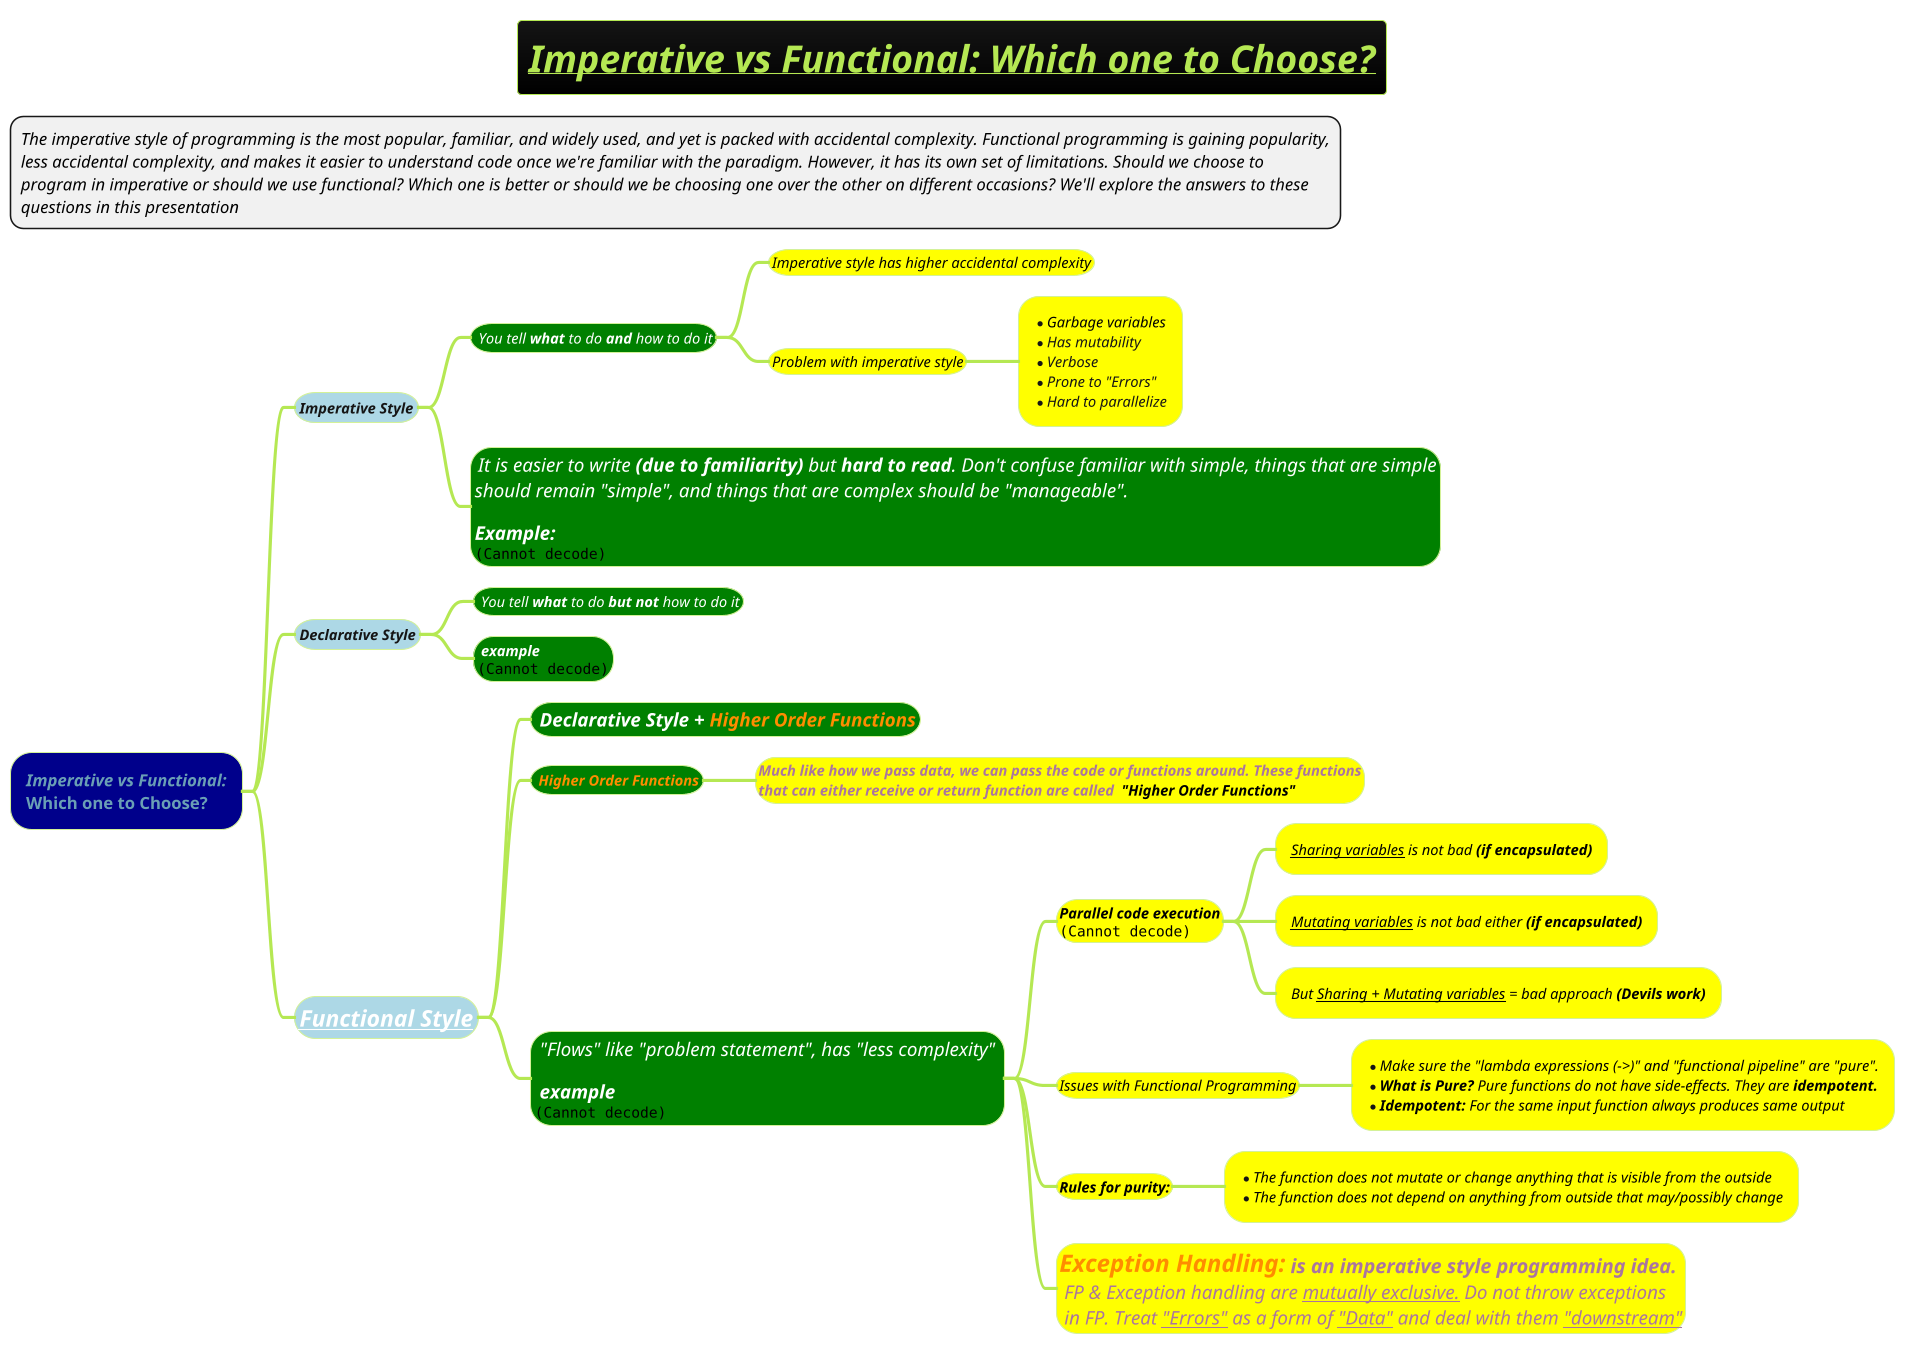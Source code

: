 @startmindmap

title = <b><i><u>Imperative vs Functional: Which one to Choose?

*:<i><size:16>The imperative style of programming is the most popular, familiar, and widely used, and yet is packed with accidental complexity. Functional programming is gaining popularity,
<i><size:16>less accidental complexity, and makes it easier to understand code once we're familiar with the paradigm. However, it has its own set of limitations. Should we choose to
<i><size:16>program in imperative or should we use functional? Which one is better or should we be choosing one over the other on different occasions? We'll explore the answers to these
<i><size:16>questions in this presentation;

!theme hacker
*[#darkblue] <i>Imperative vs Functional:\nWhich one to Choose?
**[#lightblue] <i>Imperative Style
***[#green] <size:14><color #white><i> You tell **what** to do **and** how to do it
****[#yellow] <size:14><color #black><i>Imperative style has higher accidental complexity
****[#yellow] <size:14><color #black><i>Problem with imperative style
*****[#yellow]:*<size:14><color #black><i>Garbage variables
* <size:14><i>Has mutability
* <size:14><i>Verbose
* <size:14><i>Prone to "Errors"
* <size:14><i>Hard to parallelize;
***[#green]: <size:18><color #white><i>It is easier to write **(due to familiarity)** but **hard to read**. Don't confuse familiar with simple, things that are simple
<size:18><color #white><i>should remain "simple", and things that are complex should be "manageable".

<b><size:18><color #white><i>Example:
<img:images/img_3.png>;

**[#lightblue] <i>Declarative Style
***[#green] <size:14><color #white><i> You tell **what** to do **but not** how to do it
***[#green] <b><size:14><color #white><i> example \n<img:images/img_2.png>

**[#lightblue] <size:22><i>[[docs/3-programming-languages/Venkat-Subramaniam/Streams.puml Functional Style]]
***[#green] <b><size:18><color #white><i> Declarative Style + <color :darkorange>Higher Order Functions


***[#green] <b><size:14><color #white><i> <i><color :darkorange>Higher Order Functions

****[#yellow]:<b><i><size:14>Much like how we pass data, we can pass the code or functions around. These functions
<b><i><size:14>that can either receive or return function are called <color :black> "Higher Order Functions";
***[#green] <size:18><color #white><i> <color :white>"Flows" like "problem statement", has "less complexity" \n\n<b><size:18><color #white><i> example\n<img:images/img.png>
****[#yellow] <size:14><color #black><i><b>Parallel code execution\n<img:images/img_1.png>
*****[#yellow] <size:14><color #black><i>__Sharing variables__ is not bad <b>(if encapsulated)
*****[#yellow] <size:14><color #black><i>__Mutating variables__ is not bad either <b>(if encapsulated)
*****[#yellow] <size:14><color #black><i>But __Sharing + Mutating variables__ = bad approach <b>(Devils work)
****[#yellow] <size:14><color #black><i>Issues with Functional Programming
*****[#yellow] *<size:14><color #black><i>Make sure the "lambda expressions (->)" and "functional pipeline" are "pure". \n*<size:14><color #black><i>**What is Pure?** Pure functions do not have side-effects. They are **idempotent.**\n*<size:14><color #black><i>**Idempotent:** For the same input function always produces same output
****[#yellow] <size:14><color #black><i><b>Rules for purity:
*****[#yellow] *<size:14><color #black><i>The function does not mutate or change anything that is visible from the outside \n* <size:14><color #black><i>The function does not depend on anything from outside that may/possibly change
****[#yellow]:=<i><color:darkorange>Exception Handling:</color> is an imperative style programming idea.
<size:18> <i>FP & Exception handling are __mutually exclusive.__ Do not throw exceptions
<size:18> <i>in FP. Treat __"Errors"__ as a form of __"Data"__ and deal with them __"downstream"__;

@endmindmap

